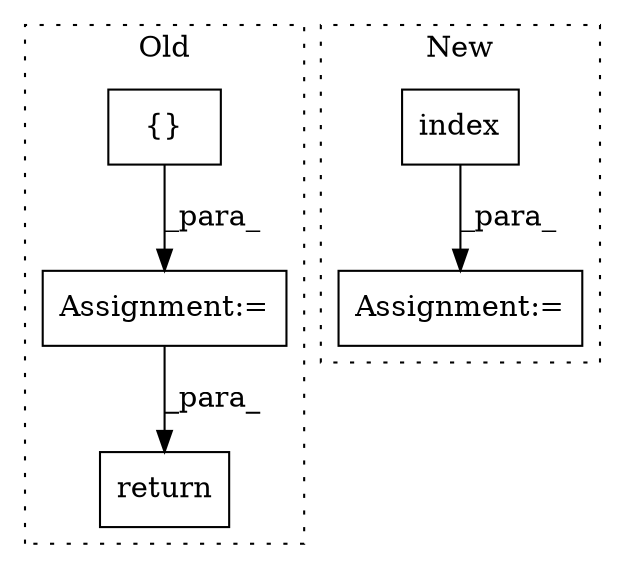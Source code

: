 digraph G {
subgraph cluster0 {
1 [label="{}" a="4" s="1207,1335" l="1,1" shape="box"];
3 [label="Assignment:=" a="7" s="1194" l="1" shape="box"];
5 [label="return" a="41" s="1543" l="7" shape="box"];
label = "Old";
style="dotted";
}
subgraph cluster1 {
2 [label="index" a="32" s="2333,2355" l="6,1" shape="box"];
4 [label="Assignment:=" a="7" s="2305" l="1" shape="box"];
label = "New";
style="dotted";
}
1 -> 3 [label="_para_"];
2 -> 4 [label="_para_"];
3 -> 5 [label="_para_"];
}